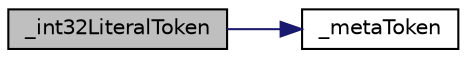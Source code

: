 digraph "_int32LiteralToken"
{
 // LATEX_PDF_SIZE
  edge [fontname="Helvetica",fontsize="10",labelfontname="Helvetica",labelfontsize="10"];
  node [fontname="Helvetica",fontsize="10",shape=record];
  rankdir="LR";
  Node1 [label="_int32LiteralToken",height=0.2,width=0.4,color="black", fillcolor="grey75", style="filled", fontcolor="black",tooltip="Create an int32 literal token which has an int32 value, a int32 literal token type,..."];
  Node1 -> Node2 [color="midnightblue",fontsize="10",style="solid",fontname="Helvetica"];
  Node2 [label="_metaToken",height=0.2,width=0.4,color="black", fillcolor="white", style="filled",URL="$db/d58/group__TOKEN.html#ga9c13cec7fe6ab58b2e7d22772a7c2305",tooltip="Create a meta token which has no value yet, but has a specified storage, type, and location of the to..."];
}
